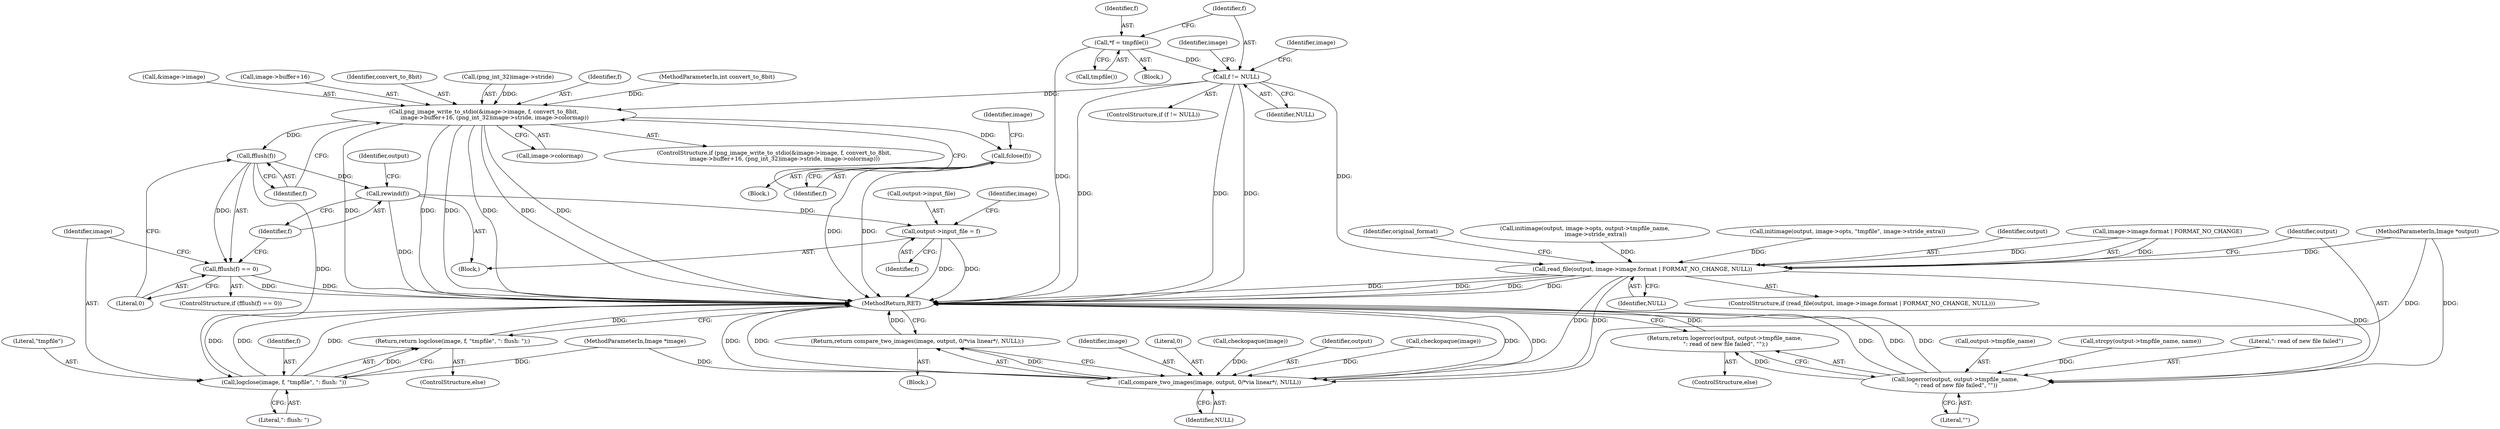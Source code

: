 digraph "0_Android_9d4853418ab2f754c2b63e091c29c5529b8b86ca_31@API" {
"1000131" [label="(Call,*f = tmpfile())"];
"1000135" [label="(Call,f != NULL)"];
"1000140" [label="(Call,png_image_write_to_stdio(&image->image, f, convert_to_8bit,\n            image->buffer+16, (png_int_32)image->stride, image->colormap))"];
"1000163" [label="(Call,fflush(f))"];
"1000162" [label="(Call,fflush(f) == 0)"];
"1000167" [label="(Call,rewind(f))"];
"1000178" [label="(Call,output->input_file = f)"];
"1000191" [label="(Call,logclose(image, f, \"tmpfile\", \": flush: \"))"];
"1000190" [label="(Return,return logclose(image, f, \"tmpfile\", \": flush: \");)"];
"1000198" [label="(Call,fclose(f))"];
"1000279" [label="(Call,read_file(output, image->image.format | FORMAT_NO_CHANGE, NULL))"];
"1000326" [label="(Call,compare_two_images(image, output, 0/*via linear*/, NULL))"];
"1000325" [label="(Return,return compare_two_images(image, output, 0/*via linear*/, NULL);)"];
"1000333" [label="(Call,logerror(output, output->tmpfile_name,\n \": read of new file failed\", \"\"))"];
"1000332" [label="(Return,return logerror(output, output->tmpfile_name,\n \": read of new file failed\", \"\");)"];
"1000137" [label="(Identifier,NULL)"];
"1000288" [label="(Identifier,NULL)"];
"1000141" [label="(Call,&image->image)"];
"1000289" [label="(Block,)"];
"1000147" [label="(Call,image->buffer+16)"];
"1000146" [label="(Identifier,convert_to_8bit)"];
"1000162" [label="(Call,fflush(f) == 0)"];
"1000167" [label="(Call,rewind(f))"];
"1000193" [label="(Identifier,f)"];
"1000202" [label="(Identifier,image)"];
"1000339" [label="(Literal,\"\")"];
"1000198" [label="(Call,fclose(f))"];
"1000129" [label="(Block,)"];
"1000330" [label="(Identifier,NULL)"];
"1000165" [label="(Literal,0)"];
"1000164" [label="(Identifier,f)"];
"1000197" [label="(Block,)"];
"1000327" [label="(Identifier,image)"];
"1000329" [label="(Literal,0)"];
"1000152" [label="(Call,(png_int_32)image->stride)"];
"1000340" [label="(MethodReturn,RET)"];
"1000189" [label="(ControlStructure,else)"];
"1000332" [label="(Return,return logerror(output, output->tmpfile_name,\n \": read of new file failed\", \"\");)"];
"1000192" [label="(Identifier,image)"];
"1000178" [label="(Call,output->input_file = f)"];
"1000195" [label="(Literal,\": flush: \")"];
"1000194" [label="(Literal,\"tmpfile\")"];
"1000157" [label="(Call,image->colormap)"];
"1000139" [label="(ControlStructure,if (png_image_write_to_stdio(&image->image, f, convert_to_8bit,\n            image->buffer+16, (png_int_32)image->stride, image->colormap)))"];
"1000292" [label="(Identifier,original_format)"];
"1000182" [label="(Identifier,f)"];
"1000163" [label="(Call,fflush(f))"];
"1000161" [label="(ControlStructure,if (fflush(f) == 0))"];
"1000170" [label="(Identifier,output)"];
"1000186" [label="(Identifier,image)"];
"1000190" [label="(Return,return logclose(image, f, \"tmpfile\", \": flush: \");)"];
"1000143" [label="(Identifier,image)"];
"1000107" [label="(MethodParameterIn,Image *image)"];
"1000335" [label="(Call,output->tmpfile_name)"];
"1000136" [label="(Identifier,f)"];
"1000131" [label="(Call,*f = tmpfile())"];
"1000249" [label="(Call,initimage(output, image->opts, output->tmpfile_name,\n            image->stride_extra))"];
"1000191" [label="(Call,logclose(image, f, \"tmpfile\", \": flush: \"))"];
"1000132" [label="(Identifier,f)"];
"1000166" [label="(Block,)"];
"1000260" [label="(Call,strcpy(output->tmpfile_name, name))"];
"1000331" [label="(ControlStructure,else)"];
"1000278" [label="(ControlStructure,if (read_file(output, image->image.format | FORMAT_NO_CHANGE, NULL)))"];
"1000267" [label="(Call,checkopaque(image))"];
"1000106" [label="(MethodParameterIn,Image *output)"];
"1000338" [label="(Literal,\": read of new file failed\")"];
"1000133" [label="(Call,tmpfile())"];
"1000328" [label="(Identifier,output)"];
"1000199" [label="(Identifier,f)"];
"1000279" [label="(Call,read_file(output, image->image.format | FORMAT_NO_CHANGE, NULL))"];
"1000179" [label="(Call,output->input_file)"];
"1000333" [label="(Call,logerror(output, output->tmpfile_name,\n \": read of new file failed\", \"\"))"];
"1000326" [label="(Call,compare_two_images(image, output, 0/*via linear*/, NULL))"];
"1000134" [label="(ControlStructure,if (f != NULL))"];
"1000209" [label="(Identifier,image)"];
"1000145" [label="(Identifier,f)"];
"1000140" [label="(Call,png_image_write_to_stdio(&image->image, f, convert_to_8bit,\n            image->buffer+16, (png_int_32)image->stride, image->colormap))"];
"1000108" [label="(MethodParameterIn,int convert_to_8bit)"];
"1000169" [label="(Call,initimage(output, image->opts, \"tmpfile\", image->stride_extra))"];
"1000135" [label="(Call,f != NULL)"];
"1000280" [label="(Identifier,output)"];
"1000281" [label="(Call,image->image.format | FORMAT_NO_CHANGE)"];
"1000325" [label="(Return,return compare_two_images(image, output, 0/*via linear*/, NULL);)"];
"1000168" [label="(Identifier,f)"];
"1000334" [label="(Identifier,output)"];
"1000185" [label="(Call,checkopaque(image))"];
"1000131" -> "1000129"  [label="AST: "];
"1000131" -> "1000133"  [label="CFG: "];
"1000132" -> "1000131"  [label="AST: "];
"1000133" -> "1000131"  [label="AST: "];
"1000136" -> "1000131"  [label="CFG: "];
"1000131" -> "1000340"  [label="DDG: "];
"1000131" -> "1000135"  [label="DDG: "];
"1000135" -> "1000134"  [label="AST: "];
"1000135" -> "1000137"  [label="CFG: "];
"1000136" -> "1000135"  [label="AST: "];
"1000137" -> "1000135"  [label="AST: "];
"1000143" -> "1000135"  [label="CFG: "];
"1000209" -> "1000135"  [label="CFG: "];
"1000135" -> "1000340"  [label="DDG: "];
"1000135" -> "1000340"  [label="DDG: "];
"1000135" -> "1000340"  [label="DDG: "];
"1000135" -> "1000140"  [label="DDG: "];
"1000135" -> "1000279"  [label="DDG: "];
"1000140" -> "1000139"  [label="AST: "];
"1000140" -> "1000157"  [label="CFG: "];
"1000141" -> "1000140"  [label="AST: "];
"1000145" -> "1000140"  [label="AST: "];
"1000146" -> "1000140"  [label="AST: "];
"1000147" -> "1000140"  [label="AST: "];
"1000152" -> "1000140"  [label="AST: "];
"1000157" -> "1000140"  [label="AST: "];
"1000164" -> "1000140"  [label="CFG: "];
"1000199" -> "1000140"  [label="CFG: "];
"1000140" -> "1000340"  [label="DDG: "];
"1000140" -> "1000340"  [label="DDG: "];
"1000140" -> "1000340"  [label="DDG: "];
"1000140" -> "1000340"  [label="DDG: "];
"1000140" -> "1000340"  [label="DDG: "];
"1000140" -> "1000340"  [label="DDG: "];
"1000108" -> "1000140"  [label="DDG: "];
"1000152" -> "1000140"  [label="DDG: "];
"1000140" -> "1000163"  [label="DDG: "];
"1000140" -> "1000198"  [label="DDG: "];
"1000163" -> "1000162"  [label="AST: "];
"1000163" -> "1000164"  [label="CFG: "];
"1000164" -> "1000163"  [label="AST: "];
"1000165" -> "1000163"  [label="CFG: "];
"1000163" -> "1000162"  [label="DDG: "];
"1000163" -> "1000167"  [label="DDG: "];
"1000163" -> "1000191"  [label="DDG: "];
"1000162" -> "1000161"  [label="AST: "];
"1000162" -> "1000165"  [label="CFG: "];
"1000165" -> "1000162"  [label="AST: "];
"1000168" -> "1000162"  [label="CFG: "];
"1000192" -> "1000162"  [label="CFG: "];
"1000162" -> "1000340"  [label="DDG: "];
"1000162" -> "1000340"  [label="DDG: "];
"1000167" -> "1000166"  [label="AST: "];
"1000167" -> "1000168"  [label="CFG: "];
"1000168" -> "1000167"  [label="AST: "];
"1000170" -> "1000167"  [label="CFG: "];
"1000167" -> "1000340"  [label="DDG: "];
"1000167" -> "1000178"  [label="DDG: "];
"1000178" -> "1000166"  [label="AST: "];
"1000178" -> "1000182"  [label="CFG: "];
"1000179" -> "1000178"  [label="AST: "];
"1000182" -> "1000178"  [label="AST: "];
"1000186" -> "1000178"  [label="CFG: "];
"1000178" -> "1000340"  [label="DDG: "];
"1000178" -> "1000340"  [label="DDG: "];
"1000191" -> "1000190"  [label="AST: "];
"1000191" -> "1000195"  [label="CFG: "];
"1000192" -> "1000191"  [label="AST: "];
"1000193" -> "1000191"  [label="AST: "];
"1000194" -> "1000191"  [label="AST: "];
"1000195" -> "1000191"  [label="AST: "];
"1000190" -> "1000191"  [label="CFG: "];
"1000191" -> "1000340"  [label="DDG: "];
"1000191" -> "1000340"  [label="DDG: "];
"1000191" -> "1000340"  [label="DDG: "];
"1000191" -> "1000190"  [label="DDG: "];
"1000107" -> "1000191"  [label="DDG: "];
"1000190" -> "1000189"  [label="AST: "];
"1000340" -> "1000190"  [label="CFG: "];
"1000190" -> "1000340"  [label="DDG: "];
"1000198" -> "1000197"  [label="AST: "];
"1000198" -> "1000199"  [label="CFG: "];
"1000199" -> "1000198"  [label="AST: "];
"1000202" -> "1000198"  [label="CFG: "];
"1000198" -> "1000340"  [label="DDG: "];
"1000198" -> "1000340"  [label="DDG: "];
"1000279" -> "1000278"  [label="AST: "];
"1000279" -> "1000288"  [label="CFG: "];
"1000280" -> "1000279"  [label="AST: "];
"1000281" -> "1000279"  [label="AST: "];
"1000288" -> "1000279"  [label="AST: "];
"1000292" -> "1000279"  [label="CFG: "];
"1000334" -> "1000279"  [label="CFG: "];
"1000279" -> "1000340"  [label="DDG: "];
"1000279" -> "1000340"  [label="DDG: "];
"1000279" -> "1000340"  [label="DDG: "];
"1000279" -> "1000340"  [label="DDG: "];
"1000169" -> "1000279"  [label="DDG: "];
"1000249" -> "1000279"  [label="DDG: "];
"1000106" -> "1000279"  [label="DDG: "];
"1000281" -> "1000279"  [label="DDG: "];
"1000281" -> "1000279"  [label="DDG: "];
"1000279" -> "1000326"  [label="DDG: "];
"1000279" -> "1000326"  [label="DDG: "];
"1000279" -> "1000333"  [label="DDG: "];
"1000326" -> "1000325"  [label="AST: "];
"1000326" -> "1000330"  [label="CFG: "];
"1000327" -> "1000326"  [label="AST: "];
"1000328" -> "1000326"  [label="AST: "];
"1000329" -> "1000326"  [label="AST: "];
"1000330" -> "1000326"  [label="AST: "];
"1000325" -> "1000326"  [label="CFG: "];
"1000326" -> "1000340"  [label="DDG: "];
"1000326" -> "1000340"  [label="DDG: "];
"1000326" -> "1000340"  [label="DDG: "];
"1000326" -> "1000340"  [label="DDG: "];
"1000326" -> "1000325"  [label="DDG: "];
"1000185" -> "1000326"  [label="DDG: "];
"1000267" -> "1000326"  [label="DDG: "];
"1000107" -> "1000326"  [label="DDG: "];
"1000106" -> "1000326"  [label="DDG: "];
"1000325" -> "1000289"  [label="AST: "];
"1000340" -> "1000325"  [label="CFG: "];
"1000325" -> "1000340"  [label="DDG: "];
"1000333" -> "1000332"  [label="AST: "];
"1000333" -> "1000339"  [label="CFG: "];
"1000334" -> "1000333"  [label="AST: "];
"1000335" -> "1000333"  [label="AST: "];
"1000338" -> "1000333"  [label="AST: "];
"1000339" -> "1000333"  [label="AST: "];
"1000332" -> "1000333"  [label="CFG: "];
"1000333" -> "1000340"  [label="DDG: "];
"1000333" -> "1000340"  [label="DDG: "];
"1000333" -> "1000340"  [label="DDG: "];
"1000333" -> "1000332"  [label="DDG: "];
"1000106" -> "1000333"  [label="DDG: "];
"1000260" -> "1000333"  [label="DDG: "];
"1000332" -> "1000331"  [label="AST: "];
"1000340" -> "1000332"  [label="CFG: "];
"1000332" -> "1000340"  [label="DDG: "];
}
